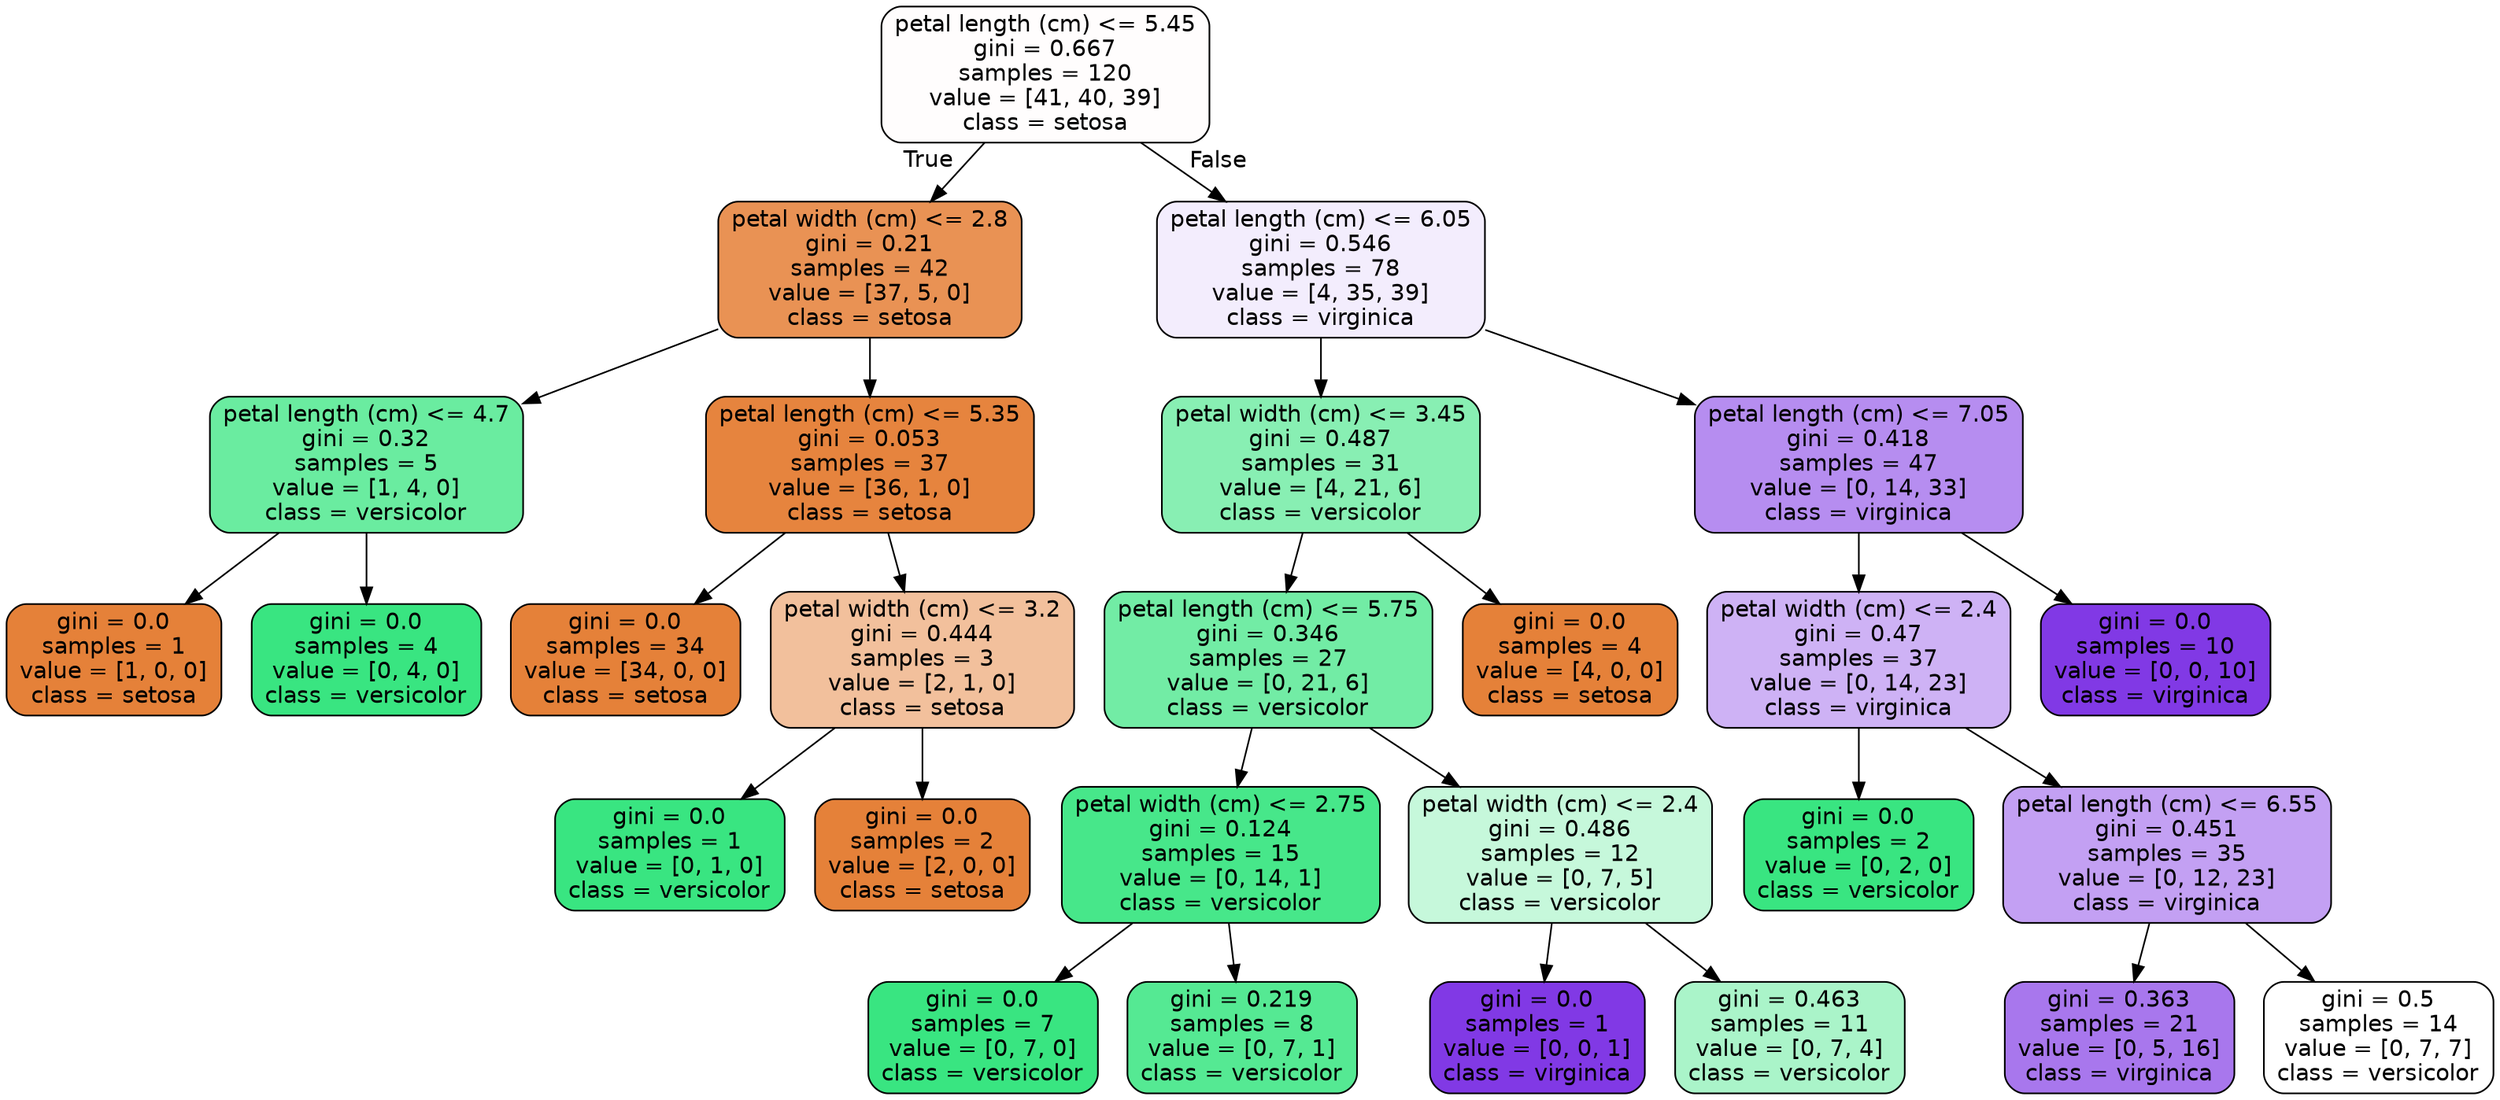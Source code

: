 digraph Tree {
node [shape=box, style="filled, rounded", color="black", fontname=helvetica] ;
edge [fontname=helvetica] ;
0 [label="petal length (cm) <= 5.45\ngini = 0.667\nsamples = 120\nvalue = [41, 40, 39]\nclass = setosa", fillcolor="#fffdfd"] ;
1 [label="petal width (cm) <= 2.8\ngini = 0.21\nsamples = 42\nvalue = [37, 5, 0]\nclass = setosa", fillcolor="#e99254"] ;
0 -> 1 [labeldistance=2.5, labelangle=45, headlabel="True"] ;
2 [label="petal length (cm) <= 4.7\ngini = 0.32\nsamples = 5\nvalue = [1, 4, 0]\nclass = versicolor", fillcolor="#6aeca0"] ;
1 -> 2 ;
3 [label="gini = 0.0\nsamples = 1\nvalue = [1, 0, 0]\nclass = setosa", fillcolor="#e58139"] ;
2 -> 3 ;
4 [label="gini = 0.0\nsamples = 4\nvalue = [0, 4, 0]\nclass = versicolor", fillcolor="#39e581"] ;
2 -> 4 ;
5 [label="petal length (cm) <= 5.35\ngini = 0.053\nsamples = 37\nvalue = [36, 1, 0]\nclass = setosa", fillcolor="#e6843e"] ;
1 -> 5 ;
6 [label="gini = 0.0\nsamples = 34\nvalue = [34, 0, 0]\nclass = setosa", fillcolor="#e58139"] ;
5 -> 6 ;
7 [label="petal width (cm) <= 3.2\ngini = 0.444\nsamples = 3\nvalue = [2, 1, 0]\nclass = setosa", fillcolor="#f2c09c"] ;
5 -> 7 ;
8 [label="gini = 0.0\nsamples = 1\nvalue = [0, 1, 0]\nclass = versicolor", fillcolor="#39e581"] ;
7 -> 8 ;
9 [label="gini = 0.0\nsamples = 2\nvalue = [2, 0, 0]\nclass = setosa", fillcolor="#e58139"] ;
7 -> 9 ;
10 [label="petal length (cm) <= 6.05\ngini = 0.546\nsamples = 78\nvalue = [4, 35, 39]\nclass = virginica", fillcolor="#f3edfd"] ;
0 -> 10 [labeldistance=2.5, labelangle=-45, headlabel="False"] ;
11 [label="petal width (cm) <= 3.45\ngini = 0.487\nsamples = 31\nvalue = [4, 21, 6]\nclass = versicolor", fillcolor="#88efb3"] ;
10 -> 11 ;
12 [label="petal length (cm) <= 5.75\ngini = 0.346\nsamples = 27\nvalue = [0, 21, 6]\nclass = versicolor", fillcolor="#72eca5"] ;
11 -> 12 ;
13 [label="petal width (cm) <= 2.75\ngini = 0.124\nsamples = 15\nvalue = [0, 14, 1]\nclass = versicolor", fillcolor="#47e78a"] ;
12 -> 13 ;
14 [label="gini = 0.0\nsamples = 7\nvalue = [0, 7, 0]\nclass = versicolor", fillcolor="#39e581"] ;
13 -> 14 ;
15 [label="gini = 0.219\nsamples = 8\nvalue = [0, 7, 1]\nclass = versicolor", fillcolor="#55e993"] ;
13 -> 15 ;
16 [label="petal width (cm) <= 2.4\ngini = 0.486\nsamples = 12\nvalue = [0, 7, 5]\nclass = versicolor", fillcolor="#c6f8db"] ;
12 -> 16 ;
17 [label="gini = 0.0\nsamples = 1\nvalue = [0, 0, 1]\nclass = virginica", fillcolor="#8139e5"] ;
16 -> 17 ;
18 [label="gini = 0.463\nsamples = 11\nvalue = [0, 7, 4]\nclass = versicolor", fillcolor="#aaf4c9"] ;
16 -> 18 ;
19 [label="gini = 0.0\nsamples = 4\nvalue = [4, 0, 0]\nclass = setosa", fillcolor="#e58139"] ;
11 -> 19 ;
20 [label="petal length (cm) <= 7.05\ngini = 0.418\nsamples = 47\nvalue = [0, 14, 33]\nclass = virginica", fillcolor="#b68df0"] ;
10 -> 20 ;
21 [label="petal width (cm) <= 2.4\ngini = 0.47\nsamples = 37\nvalue = [0, 14, 23]\nclass = virginica", fillcolor="#ceb2f5"] ;
20 -> 21 ;
22 [label="gini = 0.0\nsamples = 2\nvalue = [0, 2, 0]\nclass = versicolor", fillcolor="#39e581"] ;
21 -> 22 ;
23 [label="petal length (cm) <= 6.55\ngini = 0.451\nsamples = 35\nvalue = [0, 12, 23]\nclass = virginica", fillcolor="#c3a0f3"] ;
21 -> 23 ;
24 [label="gini = 0.363\nsamples = 21\nvalue = [0, 5, 16]\nclass = virginica", fillcolor="#a877ed"] ;
23 -> 24 ;
25 [label="gini = 0.5\nsamples = 14\nvalue = [0, 7, 7]\nclass = versicolor", fillcolor="#ffffff"] ;
23 -> 25 ;
26 [label="gini = 0.0\nsamples = 10\nvalue = [0, 0, 10]\nclass = virginica", fillcolor="#8139e5"] ;
20 -> 26 ;
}